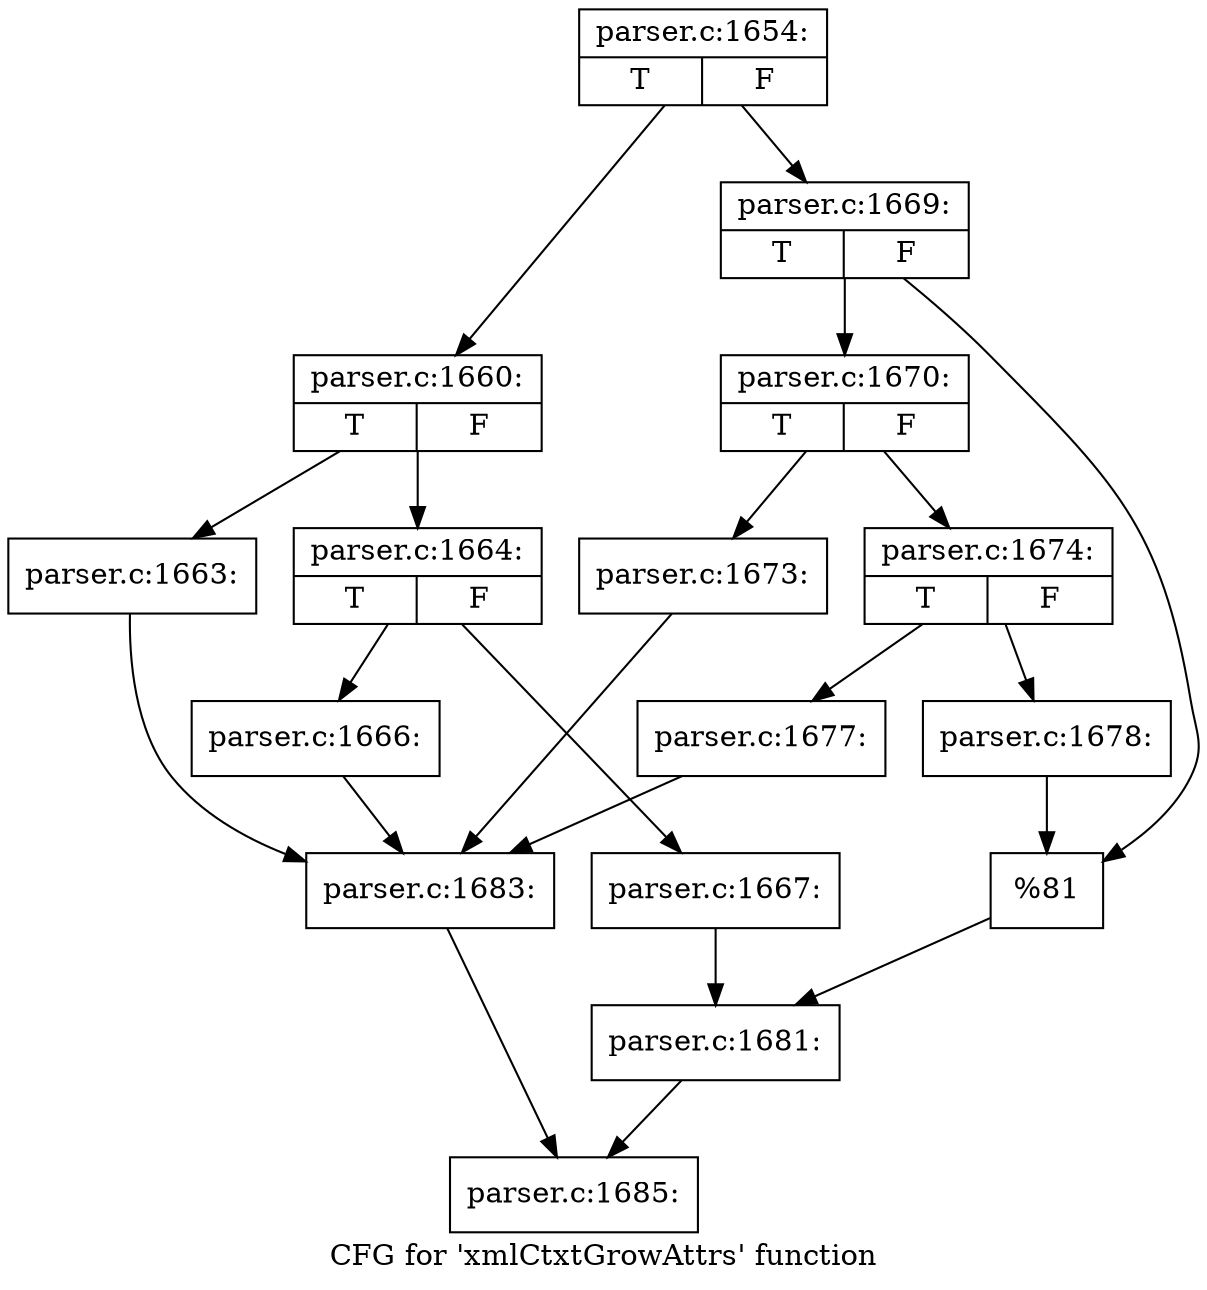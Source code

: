 digraph "CFG for 'xmlCtxtGrowAttrs' function" {
	label="CFG for 'xmlCtxtGrowAttrs' function";

	Node0x627f6e0 [shape=record,label="{parser.c:1654:|{<s0>T|<s1>F}}"];
	Node0x627f6e0 -> Node0x6281460;
	Node0x627f6e0 -> Node0x6281500;
	Node0x6281460 [shape=record,label="{parser.c:1660:|{<s0>T|<s1>F}}"];
	Node0x6281460 -> Node0x6281f00;
	Node0x6281460 -> Node0x6281f50;
	Node0x6281f00 [shape=record,label="{parser.c:1663:}"];
	Node0x6281f00 -> Node0x6282140;
	Node0x6281f50 [shape=record,label="{parser.c:1664:|{<s0>T|<s1>F}}"];
	Node0x6281f50 -> Node0x6283380;
	Node0x6281f50 -> Node0x62833d0;
	Node0x6283380 [shape=record,label="{parser.c:1666:}"];
	Node0x6283380 -> Node0x6282140;
	Node0x62833d0 [shape=record,label="{parser.c:1667:}"];
	Node0x62833d0 -> Node0x62814b0;
	Node0x6281500 [shape=record,label="{parser.c:1669:|{<s0>T|<s1>F}}"];
	Node0x6281500 -> Node0x6283d80;
	Node0x6281500 -> Node0x6283dd0;
	Node0x6283d80 [shape=record,label="{parser.c:1670:|{<s0>T|<s1>F}}"];
	Node0x6283d80 -> Node0x6284dc0;
	Node0x6283d80 -> Node0x6284e10;
	Node0x6284dc0 [shape=record,label="{parser.c:1673:}"];
	Node0x6284dc0 -> Node0x6282140;
	Node0x6284e10 [shape=record,label="{parser.c:1674:|{<s0>T|<s1>F}}"];
	Node0x6284e10 -> Node0x6285c30;
	Node0x6284e10 -> Node0x6285c80;
	Node0x6285c30 [shape=record,label="{parser.c:1677:}"];
	Node0x6285c30 -> Node0x6282140;
	Node0x6285c80 [shape=record,label="{parser.c:1678:}"];
	Node0x6285c80 -> Node0x6283dd0;
	Node0x6283dd0 [shape=record,label="{%81}"];
	Node0x6283dd0 -> Node0x62814b0;
	Node0x62814b0 [shape=record,label="{parser.c:1681:}"];
	Node0x62814b0 -> Node0x627f7a0;
	Node0x6282140 [shape=record,label="{parser.c:1683:}"];
	Node0x6282140 -> Node0x627f7a0;
	Node0x627f7a0 [shape=record,label="{parser.c:1685:}"];
}

